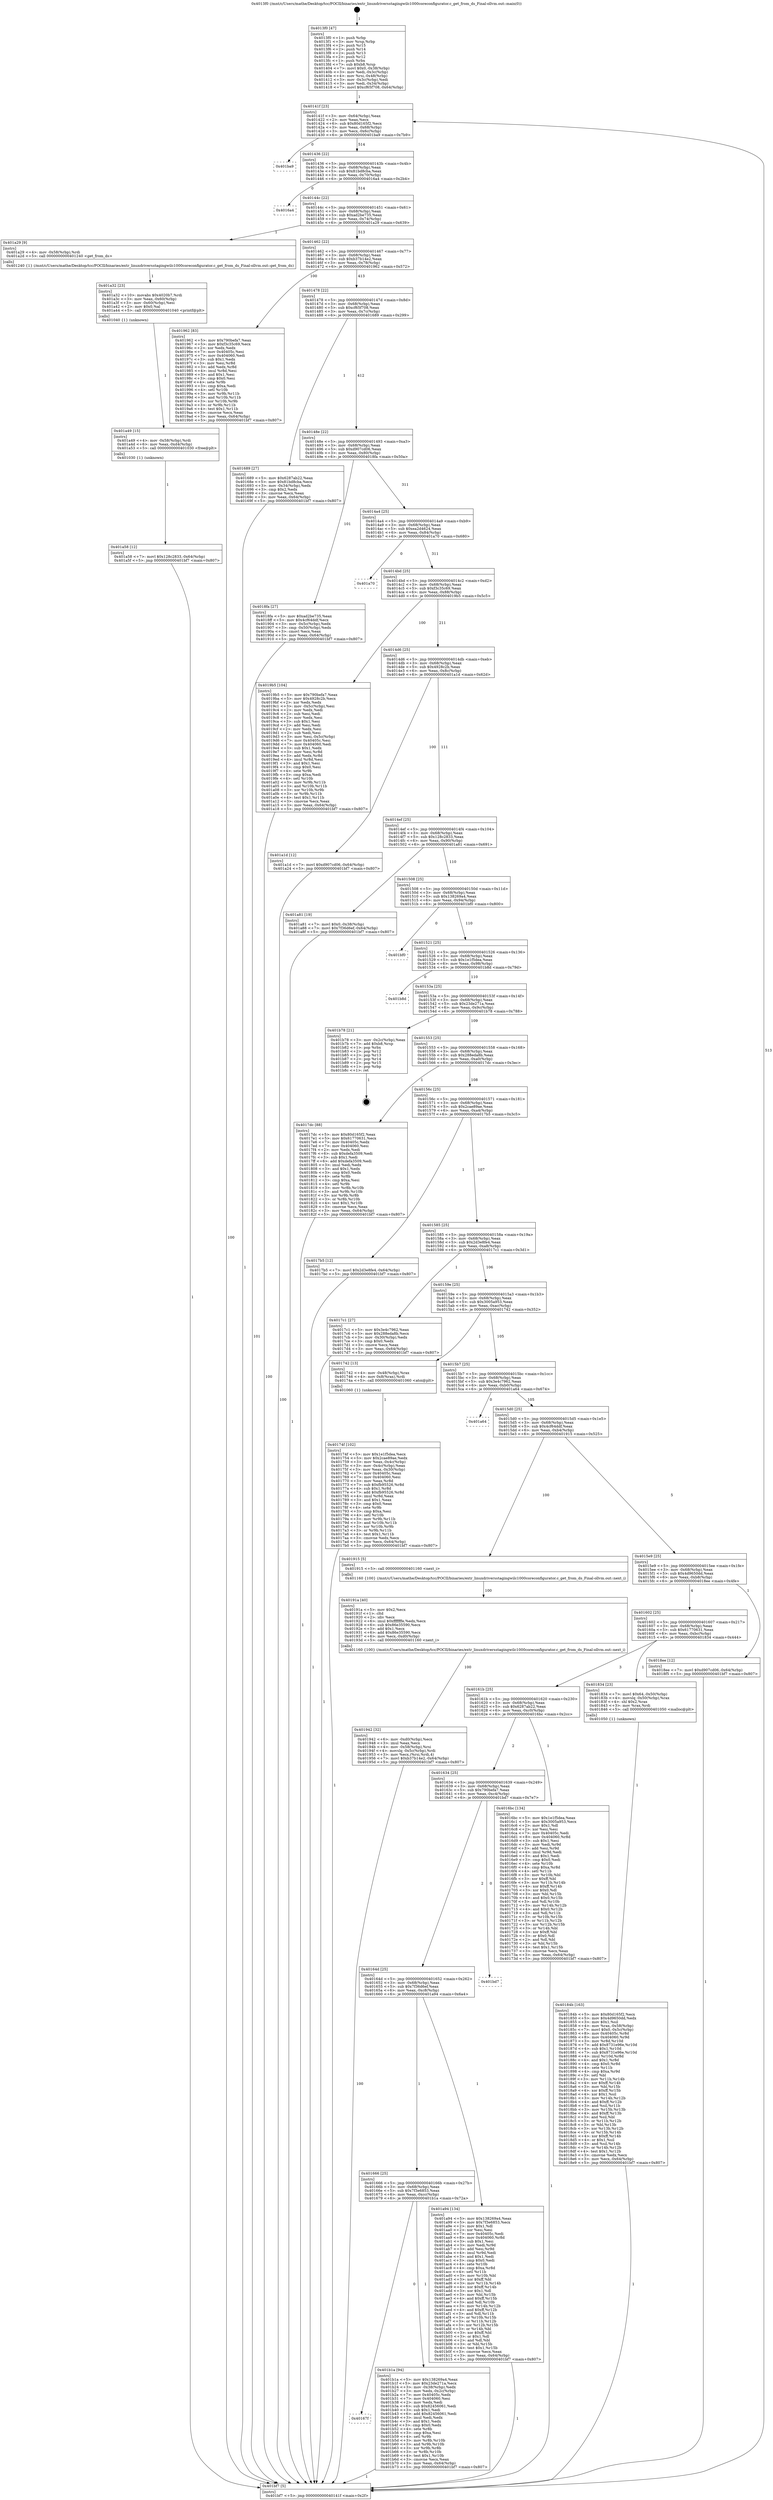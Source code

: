 digraph "0x4013f0" {
  label = "0x4013f0 (/mnt/c/Users/mathe/Desktop/tcc/POCII/binaries/extr_linuxdriversstagingwilc1000coreconfigurator.c_get_from_ds_Final-ollvm.out::main(0))"
  labelloc = "t"
  node[shape=record]

  Entry [label="",width=0.3,height=0.3,shape=circle,fillcolor=black,style=filled]
  "0x40141f" [label="{
     0x40141f [23]\l
     | [instrs]\l
     &nbsp;&nbsp;0x40141f \<+3\>: mov -0x64(%rbp),%eax\l
     &nbsp;&nbsp;0x401422 \<+2\>: mov %eax,%ecx\l
     &nbsp;&nbsp;0x401424 \<+6\>: sub $0x80d165f2,%ecx\l
     &nbsp;&nbsp;0x40142a \<+3\>: mov %eax,-0x68(%rbp)\l
     &nbsp;&nbsp;0x40142d \<+3\>: mov %ecx,-0x6c(%rbp)\l
     &nbsp;&nbsp;0x401430 \<+6\>: je 0000000000401ba9 \<main+0x7b9\>\l
  }"]
  "0x401ba9" [label="{
     0x401ba9\l
  }", style=dashed]
  "0x401436" [label="{
     0x401436 [22]\l
     | [instrs]\l
     &nbsp;&nbsp;0x401436 \<+5\>: jmp 000000000040143b \<main+0x4b\>\l
     &nbsp;&nbsp;0x40143b \<+3\>: mov -0x68(%rbp),%eax\l
     &nbsp;&nbsp;0x40143e \<+5\>: sub $0x81bd8cba,%eax\l
     &nbsp;&nbsp;0x401443 \<+3\>: mov %eax,-0x70(%rbp)\l
     &nbsp;&nbsp;0x401446 \<+6\>: je 00000000004016a4 \<main+0x2b4\>\l
  }"]
  Exit [label="",width=0.3,height=0.3,shape=circle,fillcolor=black,style=filled,peripheries=2]
  "0x4016a4" [label="{
     0x4016a4\l
  }", style=dashed]
  "0x40144c" [label="{
     0x40144c [22]\l
     | [instrs]\l
     &nbsp;&nbsp;0x40144c \<+5\>: jmp 0000000000401451 \<main+0x61\>\l
     &nbsp;&nbsp;0x401451 \<+3\>: mov -0x68(%rbp),%eax\l
     &nbsp;&nbsp;0x401454 \<+5\>: sub $0xad2be735,%eax\l
     &nbsp;&nbsp;0x401459 \<+3\>: mov %eax,-0x74(%rbp)\l
     &nbsp;&nbsp;0x40145c \<+6\>: je 0000000000401a29 \<main+0x639\>\l
  }"]
  "0x40167f" [label="{
     0x40167f\l
  }", style=dashed]
  "0x401a29" [label="{
     0x401a29 [9]\l
     | [instrs]\l
     &nbsp;&nbsp;0x401a29 \<+4\>: mov -0x58(%rbp),%rdi\l
     &nbsp;&nbsp;0x401a2d \<+5\>: call 0000000000401240 \<get_from_ds\>\l
     | [calls]\l
     &nbsp;&nbsp;0x401240 \{1\} (/mnt/c/Users/mathe/Desktop/tcc/POCII/binaries/extr_linuxdriversstagingwilc1000coreconfigurator.c_get_from_ds_Final-ollvm.out::get_from_ds)\l
  }"]
  "0x401462" [label="{
     0x401462 [22]\l
     | [instrs]\l
     &nbsp;&nbsp;0x401462 \<+5\>: jmp 0000000000401467 \<main+0x77\>\l
     &nbsp;&nbsp;0x401467 \<+3\>: mov -0x68(%rbp),%eax\l
     &nbsp;&nbsp;0x40146a \<+5\>: sub $0xb37b14e2,%eax\l
     &nbsp;&nbsp;0x40146f \<+3\>: mov %eax,-0x78(%rbp)\l
     &nbsp;&nbsp;0x401472 \<+6\>: je 0000000000401962 \<main+0x572\>\l
  }"]
  "0x401b1a" [label="{
     0x401b1a [94]\l
     | [instrs]\l
     &nbsp;&nbsp;0x401b1a \<+5\>: mov $0x138269a4,%eax\l
     &nbsp;&nbsp;0x401b1f \<+5\>: mov $0x23de271a,%ecx\l
     &nbsp;&nbsp;0x401b24 \<+3\>: mov -0x38(%rbp),%edx\l
     &nbsp;&nbsp;0x401b27 \<+3\>: mov %edx,-0x2c(%rbp)\l
     &nbsp;&nbsp;0x401b2a \<+7\>: mov 0x40405c,%edx\l
     &nbsp;&nbsp;0x401b31 \<+7\>: mov 0x404060,%esi\l
     &nbsp;&nbsp;0x401b38 \<+2\>: mov %edx,%edi\l
     &nbsp;&nbsp;0x401b3a \<+6\>: sub $0x82456061,%edi\l
     &nbsp;&nbsp;0x401b40 \<+3\>: sub $0x1,%edi\l
     &nbsp;&nbsp;0x401b43 \<+6\>: add $0x82456061,%edi\l
     &nbsp;&nbsp;0x401b49 \<+3\>: imul %edi,%edx\l
     &nbsp;&nbsp;0x401b4c \<+3\>: and $0x1,%edx\l
     &nbsp;&nbsp;0x401b4f \<+3\>: cmp $0x0,%edx\l
     &nbsp;&nbsp;0x401b52 \<+4\>: sete %r8b\l
     &nbsp;&nbsp;0x401b56 \<+3\>: cmp $0xa,%esi\l
     &nbsp;&nbsp;0x401b59 \<+4\>: setl %r9b\l
     &nbsp;&nbsp;0x401b5d \<+3\>: mov %r8b,%r10b\l
     &nbsp;&nbsp;0x401b60 \<+3\>: and %r9b,%r10b\l
     &nbsp;&nbsp;0x401b63 \<+3\>: xor %r9b,%r8b\l
     &nbsp;&nbsp;0x401b66 \<+3\>: or %r8b,%r10b\l
     &nbsp;&nbsp;0x401b69 \<+4\>: test $0x1,%r10b\l
     &nbsp;&nbsp;0x401b6d \<+3\>: cmovne %ecx,%eax\l
     &nbsp;&nbsp;0x401b70 \<+3\>: mov %eax,-0x64(%rbp)\l
     &nbsp;&nbsp;0x401b73 \<+5\>: jmp 0000000000401bf7 \<main+0x807\>\l
  }"]
  "0x401962" [label="{
     0x401962 [83]\l
     | [instrs]\l
     &nbsp;&nbsp;0x401962 \<+5\>: mov $0x790befa7,%eax\l
     &nbsp;&nbsp;0x401967 \<+5\>: mov $0xf3c35c69,%ecx\l
     &nbsp;&nbsp;0x40196c \<+2\>: xor %edx,%edx\l
     &nbsp;&nbsp;0x40196e \<+7\>: mov 0x40405c,%esi\l
     &nbsp;&nbsp;0x401975 \<+7\>: mov 0x404060,%edi\l
     &nbsp;&nbsp;0x40197c \<+3\>: sub $0x1,%edx\l
     &nbsp;&nbsp;0x40197f \<+3\>: mov %esi,%r8d\l
     &nbsp;&nbsp;0x401982 \<+3\>: add %edx,%r8d\l
     &nbsp;&nbsp;0x401985 \<+4\>: imul %r8d,%esi\l
     &nbsp;&nbsp;0x401989 \<+3\>: and $0x1,%esi\l
     &nbsp;&nbsp;0x40198c \<+3\>: cmp $0x0,%esi\l
     &nbsp;&nbsp;0x40198f \<+4\>: sete %r9b\l
     &nbsp;&nbsp;0x401993 \<+3\>: cmp $0xa,%edi\l
     &nbsp;&nbsp;0x401996 \<+4\>: setl %r10b\l
     &nbsp;&nbsp;0x40199a \<+3\>: mov %r9b,%r11b\l
     &nbsp;&nbsp;0x40199d \<+3\>: and %r10b,%r11b\l
     &nbsp;&nbsp;0x4019a0 \<+3\>: xor %r10b,%r9b\l
     &nbsp;&nbsp;0x4019a3 \<+3\>: or %r9b,%r11b\l
     &nbsp;&nbsp;0x4019a6 \<+4\>: test $0x1,%r11b\l
     &nbsp;&nbsp;0x4019aa \<+3\>: cmovne %ecx,%eax\l
     &nbsp;&nbsp;0x4019ad \<+3\>: mov %eax,-0x64(%rbp)\l
     &nbsp;&nbsp;0x4019b0 \<+5\>: jmp 0000000000401bf7 \<main+0x807\>\l
  }"]
  "0x401478" [label="{
     0x401478 [22]\l
     | [instrs]\l
     &nbsp;&nbsp;0x401478 \<+5\>: jmp 000000000040147d \<main+0x8d\>\l
     &nbsp;&nbsp;0x40147d \<+3\>: mov -0x68(%rbp),%eax\l
     &nbsp;&nbsp;0x401480 \<+5\>: sub $0xcf65f708,%eax\l
     &nbsp;&nbsp;0x401485 \<+3\>: mov %eax,-0x7c(%rbp)\l
     &nbsp;&nbsp;0x401488 \<+6\>: je 0000000000401689 \<main+0x299\>\l
  }"]
  "0x401666" [label="{
     0x401666 [25]\l
     | [instrs]\l
     &nbsp;&nbsp;0x401666 \<+5\>: jmp 000000000040166b \<main+0x27b\>\l
     &nbsp;&nbsp;0x40166b \<+3\>: mov -0x68(%rbp),%eax\l
     &nbsp;&nbsp;0x40166e \<+5\>: sub $0x7f3e6853,%eax\l
     &nbsp;&nbsp;0x401673 \<+6\>: mov %eax,-0xcc(%rbp)\l
     &nbsp;&nbsp;0x401679 \<+6\>: je 0000000000401b1a \<main+0x72a\>\l
  }"]
  "0x401689" [label="{
     0x401689 [27]\l
     | [instrs]\l
     &nbsp;&nbsp;0x401689 \<+5\>: mov $0x6287ab22,%eax\l
     &nbsp;&nbsp;0x40168e \<+5\>: mov $0x81bd8cba,%ecx\l
     &nbsp;&nbsp;0x401693 \<+3\>: mov -0x34(%rbp),%edx\l
     &nbsp;&nbsp;0x401696 \<+3\>: cmp $0x2,%edx\l
     &nbsp;&nbsp;0x401699 \<+3\>: cmovne %ecx,%eax\l
     &nbsp;&nbsp;0x40169c \<+3\>: mov %eax,-0x64(%rbp)\l
     &nbsp;&nbsp;0x40169f \<+5\>: jmp 0000000000401bf7 \<main+0x807\>\l
  }"]
  "0x40148e" [label="{
     0x40148e [22]\l
     | [instrs]\l
     &nbsp;&nbsp;0x40148e \<+5\>: jmp 0000000000401493 \<main+0xa3\>\l
     &nbsp;&nbsp;0x401493 \<+3\>: mov -0x68(%rbp),%eax\l
     &nbsp;&nbsp;0x401496 \<+5\>: sub $0xd907cd06,%eax\l
     &nbsp;&nbsp;0x40149b \<+3\>: mov %eax,-0x80(%rbp)\l
     &nbsp;&nbsp;0x40149e \<+6\>: je 00000000004018fa \<main+0x50a\>\l
  }"]
  "0x401bf7" [label="{
     0x401bf7 [5]\l
     | [instrs]\l
     &nbsp;&nbsp;0x401bf7 \<+5\>: jmp 000000000040141f \<main+0x2f\>\l
  }"]
  "0x4013f0" [label="{
     0x4013f0 [47]\l
     | [instrs]\l
     &nbsp;&nbsp;0x4013f0 \<+1\>: push %rbp\l
     &nbsp;&nbsp;0x4013f1 \<+3\>: mov %rsp,%rbp\l
     &nbsp;&nbsp;0x4013f4 \<+2\>: push %r15\l
     &nbsp;&nbsp;0x4013f6 \<+2\>: push %r14\l
     &nbsp;&nbsp;0x4013f8 \<+2\>: push %r13\l
     &nbsp;&nbsp;0x4013fa \<+2\>: push %r12\l
     &nbsp;&nbsp;0x4013fc \<+1\>: push %rbx\l
     &nbsp;&nbsp;0x4013fd \<+7\>: sub $0xb8,%rsp\l
     &nbsp;&nbsp;0x401404 \<+7\>: movl $0x0,-0x38(%rbp)\l
     &nbsp;&nbsp;0x40140b \<+3\>: mov %edi,-0x3c(%rbp)\l
     &nbsp;&nbsp;0x40140e \<+4\>: mov %rsi,-0x48(%rbp)\l
     &nbsp;&nbsp;0x401412 \<+3\>: mov -0x3c(%rbp),%edi\l
     &nbsp;&nbsp;0x401415 \<+3\>: mov %edi,-0x34(%rbp)\l
     &nbsp;&nbsp;0x401418 \<+7\>: movl $0xcf65f708,-0x64(%rbp)\l
  }"]
  "0x401a94" [label="{
     0x401a94 [134]\l
     | [instrs]\l
     &nbsp;&nbsp;0x401a94 \<+5\>: mov $0x138269a4,%eax\l
     &nbsp;&nbsp;0x401a99 \<+5\>: mov $0x7f3e6853,%ecx\l
     &nbsp;&nbsp;0x401a9e \<+2\>: mov $0x1,%dl\l
     &nbsp;&nbsp;0x401aa0 \<+2\>: xor %esi,%esi\l
     &nbsp;&nbsp;0x401aa2 \<+7\>: mov 0x40405c,%edi\l
     &nbsp;&nbsp;0x401aa9 \<+8\>: mov 0x404060,%r8d\l
     &nbsp;&nbsp;0x401ab1 \<+3\>: sub $0x1,%esi\l
     &nbsp;&nbsp;0x401ab4 \<+3\>: mov %edi,%r9d\l
     &nbsp;&nbsp;0x401ab7 \<+3\>: add %esi,%r9d\l
     &nbsp;&nbsp;0x401aba \<+4\>: imul %r9d,%edi\l
     &nbsp;&nbsp;0x401abe \<+3\>: and $0x1,%edi\l
     &nbsp;&nbsp;0x401ac1 \<+3\>: cmp $0x0,%edi\l
     &nbsp;&nbsp;0x401ac4 \<+4\>: sete %r10b\l
     &nbsp;&nbsp;0x401ac8 \<+4\>: cmp $0xa,%r8d\l
     &nbsp;&nbsp;0x401acc \<+4\>: setl %r11b\l
     &nbsp;&nbsp;0x401ad0 \<+3\>: mov %r10b,%bl\l
     &nbsp;&nbsp;0x401ad3 \<+3\>: xor $0xff,%bl\l
     &nbsp;&nbsp;0x401ad6 \<+3\>: mov %r11b,%r14b\l
     &nbsp;&nbsp;0x401ad9 \<+4\>: xor $0xff,%r14b\l
     &nbsp;&nbsp;0x401add \<+3\>: xor $0x1,%dl\l
     &nbsp;&nbsp;0x401ae0 \<+3\>: mov %bl,%r15b\l
     &nbsp;&nbsp;0x401ae3 \<+4\>: and $0xff,%r15b\l
     &nbsp;&nbsp;0x401ae7 \<+3\>: and %dl,%r10b\l
     &nbsp;&nbsp;0x401aea \<+3\>: mov %r14b,%r12b\l
     &nbsp;&nbsp;0x401aed \<+4\>: and $0xff,%r12b\l
     &nbsp;&nbsp;0x401af1 \<+3\>: and %dl,%r11b\l
     &nbsp;&nbsp;0x401af4 \<+3\>: or %r10b,%r15b\l
     &nbsp;&nbsp;0x401af7 \<+3\>: or %r11b,%r12b\l
     &nbsp;&nbsp;0x401afa \<+3\>: xor %r12b,%r15b\l
     &nbsp;&nbsp;0x401afd \<+3\>: or %r14b,%bl\l
     &nbsp;&nbsp;0x401b00 \<+3\>: xor $0xff,%bl\l
     &nbsp;&nbsp;0x401b03 \<+3\>: or $0x1,%dl\l
     &nbsp;&nbsp;0x401b06 \<+2\>: and %dl,%bl\l
     &nbsp;&nbsp;0x401b08 \<+3\>: or %bl,%r15b\l
     &nbsp;&nbsp;0x401b0b \<+4\>: test $0x1,%r15b\l
     &nbsp;&nbsp;0x401b0f \<+3\>: cmovne %ecx,%eax\l
     &nbsp;&nbsp;0x401b12 \<+3\>: mov %eax,-0x64(%rbp)\l
     &nbsp;&nbsp;0x401b15 \<+5\>: jmp 0000000000401bf7 \<main+0x807\>\l
  }"]
  "0x4018fa" [label="{
     0x4018fa [27]\l
     | [instrs]\l
     &nbsp;&nbsp;0x4018fa \<+5\>: mov $0xad2be735,%eax\l
     &nbsp;&nbsp;0x4018ff \<+5\>: mov $0x4cf64ddf,%ecx\l
     &nbsp;&nbsp;0x401904 \<+3\>: mov -0x5c(%rbp),%edx\l
     &nbsp;&nbsp;0x401907 \<+3\>: cmp -0x50(%rbp),%edx\l
     &nbsp;&nbsp;0x40190a \<+3\>: cmovl %ecx,%eax\l
     &nbsp;&nbsp;0x40190d \<+3\>: mov %eax,-0x64(%rbp)\l
     &nbsp;&nbsp;0x401910 \<+5\>: jmp 0000000000401bf7 \<main+0x807\>\l
  }"]
  "0x4014a4" [label="{
     0x4014a4 [25]\l
     | [instrs]\l
     &nbsp;&nbsp;0x4014a4 \<+5\>: jmp 00000000004014a9 \<main+0xb9\>\l
     &nbsp;&nbsp;0x4014a9 \<+3\>: mov -0x68(%rbp),%eax\l
     &nbsp;&nbsp;0x4014ac \<+5\>: sub $0xea2d4624,%eax\l
     &nbsp;&nbsp;0x4014b1 \<+6\>: mov %eax,-0x84(%rbp)\l
     &nbsp;&nbsp;0x4014b7 \<+6\>: je 0000000000401a70 \<main+0x680\>\l
  }"]
  "0x40164d" [label="{
     0x40164d [25]\l
     | [instrs]\l
     &nbsp;&nbsp;0x40164d \<+5\>: jmp 0000000000401652 \<main+0x262\>\l
     &nbsp;&nbsp;0x401652 \<+3\>: mov -0x68(%rbp),%eax\l
     &nbsp;&nbsp;0x401655 \<+5\>: sub $0x7f36d6ef,%eax\l
     &nbsp;&nbsp;0x40165a \<+6\>: mov %eax,-0xc8(%rbp)\l
     &nbsp;&nbsp;0x401660 \<+6\>: je 0000000000401a94 \<main+0x6a4\>\l
  }"]
  "0x401a70" [label="{
     0x401a70\l
  }", style=dashed]
  "0x4014bd" [label="{
     0x4014bd [25]\l
     | [instrs]\l
     &nbsp;&nbsp;0x4014bd \<+5\>: jmp 00000000004014c2 \<main+0xd2\>\l
     &nbsp;&nbsp;0x4014c2 \<+3\>: mov -0x68(%rbp),%eax\l
     &nbsp;&nbsp;0x4014c5 \<+5\>: sub $0xf3c35c69,%eax\l
     &nbsp;&nbsp;0x4014ca \<+6\>: mov %eax,-0x88(%rbp)\l
     &nbsp;&nbsp;0x4014d0 \<+6\>: je 00000000004019b5 \<main+0x5c5\>\l
  }"]
  "0x401bd7" [label="{
     0x401bd7\l
  }", style=dashed]
  "0x4019b5" [label="{
     0x4019b5 [104]\l
     | [instrs]\l
     &nbsp;&nbsp;0x4019b5 \<+5\>: mov $0x790befa7,%eax\l
     &nbsp;&nbsp;0x4019ba \<+5\>: mov $0x4928c2b,%ecx\l
     &nbsp;&nbsp;0x4019bf \<+2\>: xor %edx,%edx\l
     &nbsp;&nbsp;0x4019c1 \<+3\>: mov -0x5c(%rbp),%esi\l
     &nbsp;&nbsp;0x4019c4 \<+2\>: mov %edx,%edi\l
     &nbsp;&nbsp;0x4019c6 \<+2\>: sub %esi,%edi\l
     &nbsp;&nbsp;0x4019c8 \<+2\>: mov %edx,%esi\l
     &nbsp;&nbsp;0x4019ca \<+3\>: sub $0x1,%esi\l
     &nbsp;&nbsp;0x4019cd \<+2\>: add %esi,%edi\l
     &nbsp;&nbsp;0x4019cf \<+2\>: mov %edx,%esi\l
     &nbsp;&nbsp;0x4019d1 \<+2\>: sub %edi,%esi\l
     &nbsp;&nbsp;0x4019d3 \<+3\>: mov %esi,-0x5c(%rbp)\l
     &nbsp;&nbsp;0x4019d6 \<+7\>: mov 0x40405c,%esi\l
     &nbsp;&nbsp;0x4019dd \<+7\>: mov 0x404060,%edi\l
     &nbsp;&nbsp;0x4019e4 \<+3\>: sub $0x1,%edx\l
     &nbsp;&nbsp;0x4019e7 \<+3\>: mov %esi,%r8d\l
     &nbsp;&nbsp;0x4019ea \<+3\>: add %edx,%r8d\l
     &nbsp;&nbsp;0x4019ed \<+4\>: imul %r8d,%esi\l
     &nbsp;&nbsp;0x4019f1 \<+3\>: and $0x1,%esi\l
     &nbsp;&nbsp;0x4019f4 \<+3\>: cmp $0x0,%esi\l
     &nbsp;&nbsp;0x4019f7 \<+4\>: sete %r9b\l
     &nbsp;&nbsp;0x4019fb \<+3\>: cmp $0xa,%edi\l
     &nbsp;&nbsp;0x4019fe \<+4\>: setl %r10b\l
     &nbsp;&nbsp;0x401a02 \<+3\>: mov %r9b,%r11b\l
     &nbsp;&nbsp;0x401a05 \<+3\>: and %r10b,%r11b\l
     &nbsp;&nbsp;0x401a08 \<+3\>: xor %r10b,%r9b\l
     &nbsp;&nbsp;0x401a0b \<+3\>: or %r9b,%r11b\l
     &nbsp;&nbsp;0x401a0e \<+4\>: test $0x1,%r11b\l
     &nbsp;&nbsp;0x401a12 \<+3\>: cmovne %ecx,%eax\l
     &nbsp;&nbsp;0x401a15 \<+3\>: mov %eax,-0x64(%rbp)\l
     &nbsp;&nbsp;0x401a18 \<+5\>: jmp 0000000000401bf7 \<main+0x807\>\l
  }"]
  "0x4014d6" [label="{
     0x4014d6 [25]\l
     | [instrs]\l
     &nbsp;&nbsp;0x4014d6 \<+5\>: jmp 00000000004014db \<main+0xeb\>\l
     &nbsp;&nbsp;0x4014db \<+3\>: mov -0x68(%rbp),%eax\l
     &nbsp;&nbsp;0x4014de \<+5\>: sub $0x4928c2b,%eax\l
     &nbsp;&nbsp;0x4014e3 \<+6\>: mov %eax,-0x8c(%rbp)\l
     &nbsp;&nbsp;0x4014e9 \<+6\>: je 0000000000401a1d \<main+0x62d\>\l
  }"]
  "0x401a58" [label="{
     0x401a58 [12]\l
     | [instrs]\l
     &nbsp;&nbsp;0x401a58 \<+7\>: movl $0x128c2833,-0x64(%rbp)\l
     &nbsp;&nbsp;0x401a5f \<+5\>: jmp 0000000000401bf7 \<main+0x807\>\l
  }"]
  "0x401a1d" [label="{
     0x401a1d [12]\l
     | [instrs]\l
     &nbsp;&nbsp;0x401a1d \<+7\>: movl $0xd907cd06,-0x64(%rbp)\l
     &nbsp;&nbsp;0x401a24 \<+5\>: jmp 0000000000401bf7 \<main+0x807\>\l
  }"]
  "0x4014ef" [label="{
     0x4014ef [25]\l
     | [instrs]\l
     &nbsp;&nbsp;0x4014ef \<+5\>: jmp 00000000004014f4 \<main+0x104\>\l
     &nbsp;&nbsp;0x4014f4 \<+3\>: mov -0x68(%rbp),%eax\l
     &nbsp;&nbsp;0x4014f7 \<+5\>: sub $0x128c2833,%eax\l
     &nbsp;&nbsp;0x4014fc \<+6\>: mov %eax,-0x90(%rbp)\l
     &nbsp;&nbsp;0x401502 \<+6\>: je 0000000000401a81 \<main+0x691\>\l
  }"]
  "0x401a49" [label="{
     0x401a49 [15]\l
     | [instrs]\l
     &nbsp;&nbsp;0x401a49 \<+4\>: mov -0x58(%rbp),%rdi\l
     &nbsp;&nbsp;0x401a4d \<+6\>: mov %eax,-0xd4(%rbp)\l
     &nbsp;&nbsp;0x401a53 \<+5\>: call 0000000000401030 \<free@plt\>\l
     | [calls]\l
     &nbsp;&nbsp;0x401030 \{1\} (unknown)\l
  }"]
  "0x401a81" [label="{
     0x401a81 [19]\l
     | [instrs]\l
     &nbsp;&nbsp;0x401a81 \<+7\>: movl $0x0,-0x38(%rbp)\l
     &nbsp;&nbsp;0x401a88 \<+7\>: movl $0x7f36d6ef,-0x64(%rbp)\l
     &nbsp;&nbsp;0x401a8f \<+5\>: jmp 0000000000401bf7 \<main+0x807\>\l
  }"]
  "0x401508" [label="{
     0x401508 [25]\l
     | [instrs]\l
     &nbsp;&nbsp;0x401508 \<+5\>: jmp 000000000040150d \<main+0x11d\>\l
     &nbsp;&nbsp;0x40150d \<+3\>: mov -0x68(%rbp),%eax\l
     &nbsp;&nbsp;0x401510 \<+5\>: sub $0x138269a4,%eax\l
     &nbsp;&nbsp;0x401515 \<+6\>: mov %eax,-0x94(%rbp)\l
     &nbsp;&nbsp;0x40151b \<+6\>: je 0000000000401bf0 \<main+0x800\>\l
  }"]
  "0x401a32" [label="{
     0x401a32 [23]\l
     | [instrs]\l
     &nbsp;&nbsp;0x401a32 \<+10\>: movabs $0x4020b7,%rdi\l
     &nbsp;&nbsp;0x401a3c \<+3\>: mov %eax,-0x60(%rbp)\l
     &nbsp;&nbsp;0x401a3f \<+3\>: mov -0x60(%rbp),%esi\l
     &nbsp;&nbsp;0x401a42 \<+2\>: mov $0x0,%al\l
     &nbsp;&nbsp;0x401a44 \<+5\>: call 0000000000401040 \<printf@plt\>\l
     | [calls]\l
     &nbsp;&nbsp;0x401040 \{1\} (unknown)\l
  }"]
  "0x401bf0" [label="{
     0x401bf0\l
  }", style=dashed]
  "0x401521" [label="{
     0x401521 [25]\l
     | [instrs]\l
     &nbsp;&nbsp;0x401521 \<+5\>: jmp 0000000000401526 \<main+0x136\>\l
     &nbsp;&nbsp;0x401526 \<+3\>: mov -0x68(%rbp),%eax\l
     &nbsp;&nbsp;0x401529 \<+5\>: sub $0x1e1f5dea,%eax\l
     &nbsp;&nbsp;0x40152e \<+6\>: mov %eax,-0x98(%rbp)\l
     &nbsp;&nbsp;0x401534 \<+6\>: je 0000000000401b8d \<main+0x79d\>\l
  }"]
  "0x401942" [label="{
     0x401942 [32]\l
     | [instrs]\l
     &nbsp;&nbsp;0x401942 \<+6\>: mov -0xd0(%rbp),%ecx\l
     &nbsp;&nbsp;0x401948 \<+3\>: imul %eax,%ecx\l
     &nbsp;&nbsp;0x40194b \<+4\>: mov -0x58(%rbp),%rsi\l
     &nbsp;&nbsp;0x40194f \<+4\>: movslq -0x5c(%rbp),%rdi\l
     &nbsp;&nbsp;0x401953 \<+3\>: mov %ecx,(%rsi,%rdi,4)\l
     &nbsp;&nbsp;0x401956 \<+7\>: movl $0xb37b14e2,-0x64(%rbp)\l
     &nbsp;&nbsp;0x40195d \<+5\>: jmp 0000000000401bf7 \<main+0x807\>\l
  }"]
  "0x401b8d" [label="{
     0x401b8d\l
  }", style=dashed]
  "0x40153a" [label="{
     0x40153a [25]\l
     | [instrs]\l
     &nbsp;&nbsp;0x40153a \<+5\>: jmp 000000000040153f \<main+0x14f\>\l
     &nbsp;&nbsp;0x40153f \<+3\>: mov -0x68(%rbp),%eax\l
     &nbsp;&nbsp;0x401542 \<+5\>: sub $0x23de271a,%eax\l
     &nbsp;&nbsp;0x401547 \<+6\>: mov %eax,-0x9c(%rbp)\l
     &nbsp;&nbsp;0x40154d \<+6\>: je 0000000000401b78 \<main+0x788\>\l
  }"]
  "0x40191a" [label="{
     0x40191a [40]\l
     | [instrs]\l
     &nbsp;&nbsp;0x40191a \<+5\>: mov $0x2,%ecx\l
     &nbsp;&nbsp;0x40191f \<+1\>: cltd\l
     &nbsp;&nbsp;0x401920 \<+2\>: idiv %ecx\l
     &nbsp;&nbsp;0x401922 \<+6\>: imul $0xfffffffe,%edx,%ecx\l
     &nbsp;&nbsp;0x401928 \<+6\>: sub $0x86e35590,%ecx\l
     &nbsp;&nbsp;0x40192e \<+3\>: add $0x1,%ecx\l
     &nbsp;&nbsp;0x401931 \<+6\>: add $0x86e35590,%ecx\l
     &nbsp;&nbsp;0x401937 \<+6\>: mov %ecx,-0xd0(%rbp)\l
     &nbsp;&nbsp;0x40193d \<+5\>: call 0000000000401160 \<next_i\>\l
     | [calls]\l
     &nbsp;&nbsp;0x401160 \{100\} (/mnt/c/Users/mathe/Desktop/tcc/POCII/binaries/extr_linuxdriversstagingwilc1000coreconfigurator.c_get_from_ds_Final-ollvm.out::next_i)\l
  }"]
  "0x401b78" [label="{
     0x401b78 [21]\l
     | [instrs]\l
     &nbsp;&nbsp;0x401b78 \<+3\>: mov -0x2c(%rbp),%eax\l
     &nbsp;&nbsp;0x401b7b \<+7\>: add $0xb8,%rsp\l
     &nbsp;&nbsp;0x401b82 \<+1\>: pop %rbx\l
     &nbsp;&nbsp;0x401b83 \<+2\>: pop %r12\l
     &nbsp;&nbsp;0x401b85 \<+2\>: pop %r13\l
     &nbsp;&nbsp;0x401b87 \<+2\>: pop %r14\l
     &nbsp;&nbsp;0x401b89 \<+2\>: pop %r15\l
     &nbsp;&nbsp;0x401b8b \<+1\>: pop %rbp\l
     &nbsp;&nbsp;0x401b8c \<+1\>: ret\l
  }"]
  "0x401553" [label="{
     0x401553 [25]\l
     | [instrs]\l
     &nbsp;&nbsp;0x401553 \<+5\>: jmp 0000000000401558 \<main+0x168\>\l
     &nbsp;&nbsp;0x401558 \<+3\>: mov -0x68(%rbp),%eax\l
     &nbsp;&nbsp;0x40155b \<+5\>: sub $0x288eda8b,%eax\l
     &nbsp;&nbsp;0x401560 \<+6\>: mov %eax,-0xa0(%rbp)\l
     &nbsp;&nbsp;0x401566 \<+6\>: je 00000000004017dc \<main+0x3ec\>\l
  }"]
  "0x40184b" [label="{
     0x40184b [163]\l
     | [instrs]\l
     &nbsp;&nbsp;0x40184b \<+5\>: mov $0x80d165f2,%ecx\l
     &nbsp;&nbsp;0x401850 \<+5\>: mov $0x4d9650dd,%edx\l
     &nbsp;&nbsp;0x401855 \<+3\>: mov $0x1,%sil\l
     &nbsp;&nbsp;0x401858 \<+4\>: mov %rax,-0x58(%rbp)\l
     &nbsp;&nbsp;0x40185c \<+7\>: movl $0x0,-0x5c(%rbp)\l
     &nbsp;&nbsp;0x401863 \<+8\>: mov 0x40405c,%r8d\l
     &nbsp;&nbsp;0x40186b \<+8\>: mov 0x404060,%r9d\l
     &nbsp;&nbsp;0x401873 \<+3\>: mov %r8d,%r10d\l
     &nbsp;&nbsp;0x401876 \<+7\>: add $0x8731e96e,%r10d\l
     &nbsp;&nbsp;0x40187d \<+4\>: sub $0x1,%r10d\l
     &nbsp;&nbsp;0x401881 \<+7\>: sub $0x8731e96e,%r10d\l
     &nbsp;&nbsp;0x401888 \<+4\>: imul %r10d,%r8d\l
     &nbsp;&nbsp;0x40188c \<+4\>: and $0x1,%r8d\l
     &nbsp;&nbsp;0x401890 \<+4\>: cmp $0x0,%r8d\l
     &nbsp;&nbsp;0x401894 \<+4\>: sete %r11b\l
     &nbsp;&nbsp;0x401898 \<+4\>: cmp $0xa,%r9d\l
     &nbsp;&nbsp;0x40189c \<+3\>: setl %bl\l
     &nbsp;&nbsp;0x40189f \<+3\>: mov %r11b,%r14b\l
     &nbsp;&nbsp;0x4018a2 \<+4\>: xor $0xff,%r14b\l
     &nbsp;&nbsp;0x4018a6 \<+3\>: mov %bl,%r15b\l
     &nbsp;&nbsp;0x4018a9 \<+4\>: xor $0xff,%r15b\l
     &nbsp;&nbsp;0x4018ad \<+4\>: xor $0x1,%sil\l
     &nbsp;&nbsp;0x4018b1 \<+3\>: mov %r14b,%r12b\l
     &nbsp;&nbsp;0x4018b4 \<+4\>: and $0xff,%r12b\l
     &nbsp;&nbsp;0x4018b8 \<+3\>: and %sil,%r11b\l
     &nbsp;&nbsp;0x4018bb \<+3\>: mov %r15b,%r13b\l
     &nbsp;&nbsp;0x4018be \<+4\>: and $0xff,%r13b\l
     &nbsp;&nbsp;0x4018c2 \<+3\>: and %sil,%bl\l
     &nbsp;&nbsp;0x4018c5 \<+3\>: or %r11b,%r12b\l
     &nbsp;&nbsp;0x4018c8 \<+3\>: or %bl,%r13b\l
     &nbsp;&nbsp;0x4018cb \<+3\>: xor %r13b,%r12b\l
     &nbsp;&nbsp;0x4018ce \<+3\>: or %r15b,%r14b\l
     &nbsp;&nbsp;0x4018d1 \<+4\>: xor $0xff,%r14b\l
     &nbsp;&nbsp;0x4018d5 \<+4\>: or $0x1,%sil\l
     &nbsp;&nbsp;0x4018d9 \<+3\>: and %sil,%r14b\l
     &nbsp;&nbsp;0x4018dc \<+3\>: or %r14b,%r12b\l
     &nbsp;&nbsp;0x4018df \<+4\>: test $0x1,%r12b\l
     &nbsp;&nbsp;0x4018e3 \<+3\>: cmovne %edx,%ecx\l
     &nbsp;&nbsp;0x4018e6 \<+3\>: mov %ecx,-0x64(%rbp)\l
     &nbsp;&nbsp;0x4018e9 \<+5\>: jmp 0000000000401bf7 \<main+0x807\>\l
  }"]
  "0x4017dc" [label="{
     0x4017dc [88]\l
     | [instrs]\l
     &nbsp;&nbsp;0x4017dc \<+5\>: mov $0x80d165f2,%eax\l
     &nbsp;&nbsp;0x4017e1 \<+5\>: mov $0x61770631,%ecx\l
     &nbsp;&nbsp;0x4017e6 \<+7\>: mov 0x40405c,%edx\l
     &nbsp;&nbsp;0x4017ed \<+7\>: mov 0x404060,%esi\l
     &nbsp;&nbsp;0x4017f4 \<+2\>: mov %edx,%edi\l
     &nbsp;&nbsp;0x4017f6 \<+6\>: sub $0xdefa3509,%edi\l
     &nbsp;&nbsp;0x4017fc \<+3\>: sub $0x1,%edi\l
     &nbsp;&nbsp;0x4017ff \<+6\>: add $0xdefa3509,%edi\l
     &nbsp;&nbsp;0x401805 \<+3\>: imul %edi,%edx\l
     &nbsp;&nbsp;0x401808 \<+3\>: and $0x1,%edx\l
     &nbsp;&nbsp;0x40180b \<+3\>: cmp $0x0,%edx\l
     &nbsp;&nbsp;0x40180e \<+4\>: sete %r8b\l
     &nbsp;&nbsp;0x401812 \<+3\>: cmp $0xa,%esi\l
     &nbsp;&nbsp;0x401815 \<+4\>: setl %r9b\l
     &nbsp;&nbsp;0x401819 \<+3\>: mov %r8b,%r10b\l
     &nbsp;&nbsp;0x40181c \<+3\>: and %r9b,%r10b\l
     &nbsp;&nbsp;0x40181f \<+3\>: xor %r9b,%r8b\l
     &nbsp;&nbsp;0x401822 \<+3\>: or %r8b,%r10b\l
     &nbsp;&nbsp;0x401825 \<+4\>: test $0x1,%r10b\l
     &nbsp;&nbsp;0x401829 \<+3\>: cmovne %ecx,%eax\l
     &nbsp;&nbsp;0x40182c \<+3\>: mov %eax,-0x64(%rbp)\l
     &nbsp;&nbsp;0x40182f \<+5\>: jmp 0000000000401bf7 \<main+0x807\>\l
  }"]
  "0x40156c" [label="{
     0x40156c [25]\l
     | [instrs]\l
     &nbsp;&nbsp;0x40156c \<+5\>: jmp 0000000000401571 \<main+0x181\>\l
     &nbsp;&nbsp;0x401571 \<+3\>: mov -0x68(%rbp),%eax\l
     &nbsp;&nbsp;0x401574 \<+5\>: sub $0x2cae89ae,%eax\l
     &nbsp;&nbsp;0x401579 \<+6\>: mov %eax,-0xa4(%rbp)\l
     &nbsp;&nbsp;0x40157f \<+6\>: je 00000000004017b5 \<main+0x3c5\>\l
  }"]
  "0x40174f" [label="{
     0x40174f [102]\l
     | [instrs]\l
     &nbsp;&nbsp;0x40174f \<+5\>: mov $0x1e1f5dea,%ecx\l
     &nbsp;&nbsp;0x401754 \<+5\>: mov $0x2cae89ae,%edx\l
     &nbsp;&nbsp;0x401759 \<+3\>: mov %eax,-0x4c(%rbp)\l
     &nbsp;&nbsp;0x40175c \<+3\>: mov -0x4c(%rbp),%eax\l
     &nbsp;&nbsp;0x40175f \<+3\>: mov %eax,-0x30(%rbp)\l
     &nbsp;&nbsp;0x401762 \<+7\>: mov 0x40405c,%eax\l
     &nbsp;&nbsp;0x401769 \<+7\>: mov 0x404060,%esi\l
     &nbsp;&nbsp;0x401770 \<+3\>: mov %eax,%r8d\l
     &nbsp;&nbsp;0x401773 \<+7\>: sub $0xfb95526,%r8d\l
     &nbsp;&nbsp;0x40177a \<+4\>: sub $0x1,%r8d\l
     &nbsp;&nbsp;0x40177e \<+7\>: add $0xfb95526,%r8d\l
     &nbsp;&nbsp;0x401785 \<+4\>: imul %r8d,%eax\l
     &nbsp;&nbsp;0x401789 \<+3\>: and $0x1,%eax\l
     &nbsp;&nbsp;0x40178c \<+3\>: cmp $0x0,%eax\l
     &nbsp;&nbsp;0x40178f \<+4\>: sete %r9b\l
     &nbsp;&nbsp;0x401793 \<+3\>: cmp $0xa,%esi\l
     &nbsp;&nbsp;0x401796 \<+4\>: setl %r10b\l
     &nbsp;&nbsp;0x40179a \<+3\>: mov %r9b,%r11b\l
     &nbsp;&nbsp;0x40179d \<+3\>: and %r10b,%r11b\l
     &nbsp;&nbsp;0x4017a0 \<+3\>: xor %r10b,%r9b\l
     &nbsp;&nbsp;0x4017a3 \<+3\>: or %r9b,%r11b\l
     &nbsp;&nbsp;0x4017a6 \<+4\>: test $0x1,%r11b\l
     &nbsp;&nbsp;0x4017aa \<+3\>: cmovne %edx,%ecx\l
     &nbsp;&nbsp;0x4017ad \<+3\>: mov %ecx,-0x64(%rbp)\l
     &nbsp;&nbsp;0x4017b0 \<+5\>: jmp 0000000000401bf7 \<main+0x807\>\l
  }"]
  "0x4017b5" [label="{
     0x4017b5 [12]\l
     | [instrs]\l
     &nbsp;&nbsp;0x4017b5 \<+7\>: movl $0x2d3e8fe4,-0x64(%rbp)\l
     &nbsp;&nbsp;0x4017bc \<+5\>: jmp 0000000000401bf7 \<main+0x807\>\l
  }"]
  "0x401585" [label="{
     0x401585 [25]\l
     | [instrs]\l
     &nbsp;&nbsp;0x401585 \<+5\>: jmp 000000000040158a \<main+0x19a\>\l
     &nbsp;&nbsp;0x40158a \<+3\>: mov -0x68(%rbp),%eax\l
     &nbsp;&nbsp;0x40158d \<+5\>: sub $0x2d3e8fe4,%eax\l
     &nbsp;&nbsp;0x401592 \<+6\>: mov %eax,-0xa8(%rbp)\l
     &nbsp;&nbsp;0x401598 \<+6\>: je 00000000004017c1 \<main+0x3d1\>\l
  }"]
  "0x401634" [label="{
     0x401634 [25]\l
     | [instrs]\l
     &nbsp;&nbsp;0x401634 \<+5\>: jmp 0000000000401639 \<main+0x249\>\l
     &nbsp;&nbsp;0x401639 \<+3\>: mov -0x68(%rbp),%eax\l
     &nbsp;&nbsp;0x40163c \<+5\>: sub $0x790befa7,%eax\l
     &nbsp;&nbsp;0x401641 \<+6\>: mov %eax,-0xc4(%rbp)\l
     &nbsp;&nbsp;0x401647 \<+6\>: je 0000000000401bd7 \<main+0x7e7\>\l
  }"]
  "0x4017c1" [label="{
     0x4017c1 [27]\l
     | [instrs]\l
     &nbsp;&nbsp;0x4017c1 \<+5\>: mov $0x3e4c7962,%eax\l
     &nbsp;&nbsp;0x4017c6 \<+5\>: mov $0x288eda8b,%ecx\l
     &nbsp;&nbsp;0x4017cb \<+3\>: mov -0x30(%rbp),%edx\l
     &nbsp;&nbsp;0x4017ce \<+3\>: cmp $0x0,%edx\l
     &nbsp;&nbsp;0x4017d1 \<+3\>: cmove %ecx,%eax\l
     &nbsp;&nbsp;0x4017d4 \<+3\>: mov %eax,-0x64(%rbp)\l
     &nbsp;&nbsp;0x4017d7 \<+5\>: jmp 0000000000401bf7 \<main+0x807\>\l
  }"]
  "0x40159e" [label="{
     0x40159e [25]\l
     | [instrs]\l
     &nbsp;&nbsp;0x40159e \<+5\>: jmp 00000000004015a3 \<main+0x1b3\>\l
     &nbsp;&nbsp;0x4015a3 \<+3\>: mov -0x68(%rbp),%eax\l
     &nbsp;&nbsp;0x4015a6 \<+5\>: sub $0x3005a953,%eax\l
     &nbsp;&nbsp;0x4015ab \<+6\>: mov %eax,-0xac(%rbp)\l
     &nbsp;&nbsp;0x4015b1 \<+6\>: je 0000000000401742 \<main+0x352\>\l
  }"]
  "0x4016bc" [label="{
     0x4016bc [134]\l
     | [instrs]\l
     &nbsp;&nbsp;0x4016bc \<+5\>: mov $0x1e1f5dea,%eax\l
     &nbsp;&nbsp;0x4016c1 \<+5\>: mov $0x3005a953,%ecx\l
     &nbsp;&nbsp;0x4016c6 \<+2\>: mov $0x1,%dl\l
     &nbsp;&nbsp;0x4016c8 \<+2\>: xor %esi,%esi\l
     &nbsp;&nbsp;0x4016ca \<+7\>: mov 0x40405c,%edi\l
     &nbsp;&nbsp;0x4016d1 \<+8\>: mov 0x404060,%r8d\l
     &nbsp;&nbsp;0x4016d9 \<+3\>: sub $0x1,%esi\l
     &nbsp;&nbsp;0x4016dc \<+3\>: mov %edi,%r9d\l
     &nbsp;&nbsp;0x4016df \<+3\>: add %esi,%r9d\l
     &nbsp;&nbsp;0x4016e2 \<+4\>: imul %r9d,%edi\l
     &nbsp;&nbsp;0x4016e6 \<+3\>: and $0x1,%edi\l
     &nbsp;&nbsp;0x4016e9 \<+3\>: cmp $0x0,%edi\l
     &nbsp;&nbsp;0x4016ec \<+4\>: sete %r10b\l
     &nbsp;&nbsp;0x4016f0 \<+4\>: cmp $0xa,%r8d\l
     &nbsp;&nbsp;0x4016f4 \<+4\>: setl %r11b\l
     &nbsp;&nbsp;0x4016f8 \<+3\>: mov %r10b,%bl\l
     &nbsp;&nbsp;0x4016fb \<+3\>: xor $0xff,%bl\l
     &nbsp;&nbsp;0x4016fe \<+3\>: mov %r11b,%r14b\l
     &nbsp;&nbsp;0x401701 \<+4\>: xor $0xff,%r14b\l
     &nbsp;&nbsp;0x401705 \<+3\>: xor $0x0,%dl\l
     &nbsp;&nbsp;0x401708 \<+3\>: mov %bl,%r15b\l
     &nbsp;&nbsp;0x40170b \<+4\>: and $0x0,%r15b\l
     &nbsp;&nbsp;0x40170f \<+3\>: and %dl,%r10b\l
     &nbsp;&nbsp;0x401712 \<+3\>: mov %r14b,%r12b\l
     &nbsp;&nbsp;0x401715 \<+4\>: and $0x0,%r12b\l
     &nbsp;&nbsp;0x401719 \<+3\>: and %dl,%r11b\l
     &nbsp;&nbsp;0x40171c \<+3\>: or %r10b,%r15b\l
     &nbsp;&nbsp;0x40171f \<+3\>: or %r11b,%r12b\l
     &nbsp;&nbsp;0x401722 \<+3\>: xor %r12b,%r15b\l
     &nbsp;&nbsp;0x401725 \<+3\>: or %r14b,%bl\l
     &nbsp;&nbsp;0x401728 \<+3\>: xor $0xff,%bl\l
     &nbsp;&nbsp;0x40172b \<+3\>: or $0x0,%dl\l
     &nbsp;&nbsp;0x40172e \<+2\>: and %dl,%bl\l
     &nbsp;&nbsp;0x401730 \<+3\>: or %bl,%r15b\l
     &nbsp;&nbsp;0x401733 \<+4\>: test $0x1,%r15b\l
     &nbsp;&nbsp;0x401737 \<+3\>: cmovne %ecx,%eax\l
     &nbsp;&nbsp;0x40173a \<+3\>: mov %eax,-0x64(%rbp)\l
     &nbsp;&nbsp;0x40173d \<+5\>: jmp 0000000000401bf7 \<main+0x807\>\l
  }"]
  "0x401742" [label="{
     0x401742 [13]\l
     | [instrs]\l
     &nbsp;&nbsp;0x401742 \<+4\>: mov -0x48(%rbp),%rax\l
     &nbsp;&nbsp;0x401746 \<+4\>: mov 0x8(%rax),%rdi\l
     &nbsp;&nbsp;0x40174a \<+5\>: call 0000000000401060 \<atoi@plt\>\l
     | [calls]\l
     &nbsp;&nbsp;0x401060 \{1\} (unknown)\l
  }"]
  "0x4015b7" [label="{
     0x4015b7 [25]\l
     | [instrs]\l
     &nbsp;&nbsp;0x4015b7 \<+5\>: jmp 00000000004015bc \<main+0x1cc\>\l
     &nbsp;&nbsp;0x4015bc \<+3\>: mov -0x68(%rbp),%eax\l
     &nbsp;&nbsp;0x4015bf \<+5\>: sub $0x3e4c7962,%eax\l
     &nbsp;&nbsp;0x4015c4 \<+6\>: mov %eax,-0xb0(%rbp)\l
     &nbsp;&nbsp;0x4015ca \<+6\>: je 0000000000401a64 \<main+0x674\>\l
  }"]
  "0x40161b" [label="{
     0x40161b [25]\l
     | [instrs]\l
     &nbsp;&nbsp;0x40161b \<+5\>: jmp 0000000000401620 \<main+0x230\>\l
     &nbsp;&nbsp;0x401620 \<+3\>: mov -0x68(%rbp),%eax\l
     &nbsp;&nbsp;0x401623 \<+5\>: sub $0x6287ab22,%eax\l
     &nbsp;&nbsp;0x401628 \<+6\>: mov %eax,-0xc0(%rbp)\l
     &nbsp;&nbsp;0x40162e \<+6\>: je 00000000004016bc \<main+0x2cc\>\l
  }"]
  "0x401a64" [label="{
     0x401a64\l
  }", style=dashed]
  "0x4015d0" [label="{
     0x4015d0 [25]\l
     | [instrs]\l
     &nbsp;&nbsp;0x4015d0 \<+5\>: jmp 00000000004015d5 \<main+0x1e5\>\l
     &nbsp;&nbsp;0x4015d5 \<+3\>: mov -0x68(%rbp),%eax\l
     &nbsp;&nbsp;0x4015d8 \<+5\>: sub $0x4cf64ddf,%eax\l
     &nbsp;&nbsp;0x4015dd \<+6\>: mov %eax,-0xb4(%rbp)\l
     &nbsp;&nbsp;0x4015e3 \<+6\>: je 0000000000401915 \<main+0x525\>\l
  }"]
  "0x401834" [label="{
     0x401834 [23]\l
     | [instrs]\l
     &nbsp;&nbsp;0x401834 \<+7\>: movl $0x64,-0x50(%rbp)\l
     &nbsp;&nbsp;0x40183b \<+4\>: movslq -0x50(%rbp),%rax\l
     &nbsp;&nbsp;0x40183f \<+4\>: shl $0x2,%rax\l
     &nbsp;&nbsp;0x401843 \<+3\>: mov %rax,%rdi\l
     &nbsp;&nbsp;0x401846 \<+5\>: call 0000000000401050 \<malloc@plt\>\l
     | [calls]\l
     &nbsp;&nbsp;0x401050 \{1\} (unknown)\l
  }"]
  "0x401915" [label="{
     0x401915 [5]\l
     | [instrs]\l
     &nbsp;&nbsp;0x401915 \<+5\>: call 0000000000401160 \<next_i\>\l
     | [calls]\l
     &nbsp;&nbsp;0x401160 \{100\} (/mnt/c/Users/mathe/Desktop/tcc/POCII/binaries/extr_linuxdriversstagingwilc1000coreconfigurator.c_get_from_ds_Final-ollvm.out::next_i)\l
  }"]
  "0x4015e9" [label="{
     0x4015e9 [25]\l
     | [instrs]\l
     &nbsp;&nbsp;0x4015e9 \<+5\>: jmp 00000000004015ee \<main+0x1fe\>\l
     &nbsp;&nbsp;0x4015ee \<+3\>: mov -0x68(%rbp),%eax\l
     &nbsp;&nbsp;0x4015f1 \<+5\>: sub $0x4d9650dd,%eax\l
     &nbsp;&nbsp;0x4015f6 \<+6\>: mov %eax,-0xb8(%rbp)\l
     &nbsp;&nbsp;0x4015fc \<+6\>: je 00000000004018ee \<main+0x4fe\>\l
  }"]
  "0x401602" [label="{
     0x401602 [25]\l
     | [instrs]\l
     &nbsp;&nbsp;0x401602 \<+5\>: jmp 0000000000401607 \<main+0x217\>\l
     &nbsp;&nbsp;0x401607 \<+3\>: mov -0x68(%rbp),%eax\l
     &nbsp;&nbsp;0x40160a \<+5\>: sub $0x61770631,%eax\l
     &nbsp;&nbsp;0x40160f \<+6\>: mov %eax,-0xbc(%rbp)\l
     &nbsp;&nbsp;0x401615 \<+6\>: je 0000000000401834 \<main+0x444\>\l
  }"]
  "0x4018ee" [label="{
     0x4018ee [12]\l
     | [instrs]\l
     &nbsp;&nbsp;0x4018ee \<+7\>: movl $0xd907cd06,-0x64(%rbp)\l
     &nbsp;&nbsp;0x4018f5 \<+5\>: jmp 0000000000401bf7 \<main+0x807\>\l
  }"]
  Entry -> "0x4013f0" [label=" 1"]
  "0x40141f" -> "0x401ba9" [label=" 0"]
  "0x40141f" -> "0x401436" [label=" 514"]
  "0x401b78" -> Exit [label=" 1"]
  "0x401436" -> "0x4016a4" [label=" 0"]
  "0x401436" -> "0x40144c" [label=" 514"]
  "0x401b1a" -> "0x401bf7" [label=" 1"]
  "0x40144c" -> "0x401a29" [label=" 1"]
  "0x40144c" -> "0x401462" [label=" 513"]
  "0x401666" -> "0x40167f" [label=" 0"]
  "0x401462" -> "0x401962" [label=" 100"]
  "0x401462" -> "0x401478" [label=" 413"]
  "0x401666" -> "0x401b1a" [label=" 1"]
  "0x401478" -> "0x401689" [label=" 1"]
  "0x401478" -> "0x40148e" [label=" 412"]
  "0x401689" -> "0x401bf7" [label=" 1"]
  "0x4013f0" -> "0x40141f" [label=" 1"]
  "0x401bf7" -> "0x40141f" [label=" 513"]
  "0x401a94" -> "0x401bf7" [label=" 1"]
  "0x40148e" -> "0x4018fa" [label=" 101"]
  "0x40148e" -> "0x4014a4" [label=" 311"]
  "0x40164d" -> "0x401666" [label=" 1"]
  "0x4014a4" -> "0x401a70" [label=" 0"]
  "0x4014a4" -> "0x4014bd" [label=" 311"]
  "0x40164d" -> "0x401a94" [label=" 1"]
  "0x4014bd" -> "0x4019b5" [label=" 100"]
  "0x4014bd" -> "0x4014d6" [label=" 211"]
  "0x401634" -> "0x40164d" [label=" 2"]
  "0x4014d6" -> "0x401a1d" [label=" 100"]
  "0x4014d6" -> "0x4014ef" [label=" 111"]
  "0x401634" -> "0x401bd7" [label=" 0"]
  "0x4014ef" -> "0x401a81" [label=" 1"]
  "0x4014ef" -> "0x401508" [label=" 110"]
  "0x401a81" -> "0x401bf7" [label=" 1"]
  "0x401508" -> "0x401bf0" [label=" 0"]
  "0x401508" -> "0x401521" [label=" 110"]
  "0x401a58" -> "0x401bf7" [label=" 1"]
  "0x401521" -> "0x401b8d" [label=" 0"]
  "0x401521" -> "0x40153a" [label=" 110"]
  "0x401a49" -> "0x401a58" [label=" 1"]
  "0x40153a" -> "0x401b78" [label=" 1"]
  "0x40153a" -> "0x401553" [label=" 109"]
  "0x401a32" -> "0x401a49" [label=" 1"]
  "0x401553" -> "0x4017dc" [label=" 1"]
  "0x401553" -> "0x40156c" [label=" 108"]
  "0x401a29" -> "0x401a32" [label=" 1"]
  "0x40156c" -> "0x4017b5" [label=" 1"]
  "0x40156c" -> "0x401585" [label=" 107"]
  "0x401a1d" -> "0x401bf7" [label=" 100"]
  "0x401585" -> "0x4017c1" [label=" 1"]
  "0x401585" -> "0x40159e" [label=" 106"]
  "0x4019b5" -> "0x401bf7" [label=" 100"]
  "0x40159e" -> "0x401742" [label=" 1"]
  "0x40159e" -> "0x4015b7" [label=" 105"]
  "0x401962" -> "0x401bf7" [label=" 100"]
  "0x4015b7" -> "0x401a64" [label=" 0"]
  "0x4015b7" -> "0x4015d0" [label=" 105"]
  "0x40191a" -> "0x401942" [label=" 100"]
  "0x4015d0" -> "0x401915" [label=" 100"]
  "0x4015d0" -> "0x4015e9" [label=" 5"]
  "0x401915" -> "0x40191a" [label=" 100"]
  "0x4015e9" -> "0x4018ee" [label=" 1"]
  "0x4015e9" -> "0x401602" [label=" 4"]
  "0x4018fa" -> "0x401bf7" [label=" 101"]
  "0x401602" -> "0x401834" [label=" 1"]
  "0x401602" -> "0x40161b" [label=" 3"]
  "0x401942" -> "0x401bf7" [label=" 100"]
  "0x40161b" -> "0x4016bc" [label=" 1"]
  "0x40161b" -> "0x401634" [label=" 2"]
  "0x4016bc" -> "0x401bf7" [label=" 1"]
  "0x401742" -> "0x40174f" [label=" 1"]
  "0x40174f" -> "0x401bf7" [label=" 1"]
  "0x4017b5" -> "0x401bf7" [label=" 1"]
  "0x4017c1" -> "0x401bf7" [label=" 1"]
  "0x4017dc" -> "0x401bf7" [label=" 1"]
  "0x401834" -> "0x40184b" [label=" 1"]
  "0x40184b" -> "0x401bf7" [label=" 1"]
  "0x4018ee" -> "0x401bf7" [label=" 1"]
}
